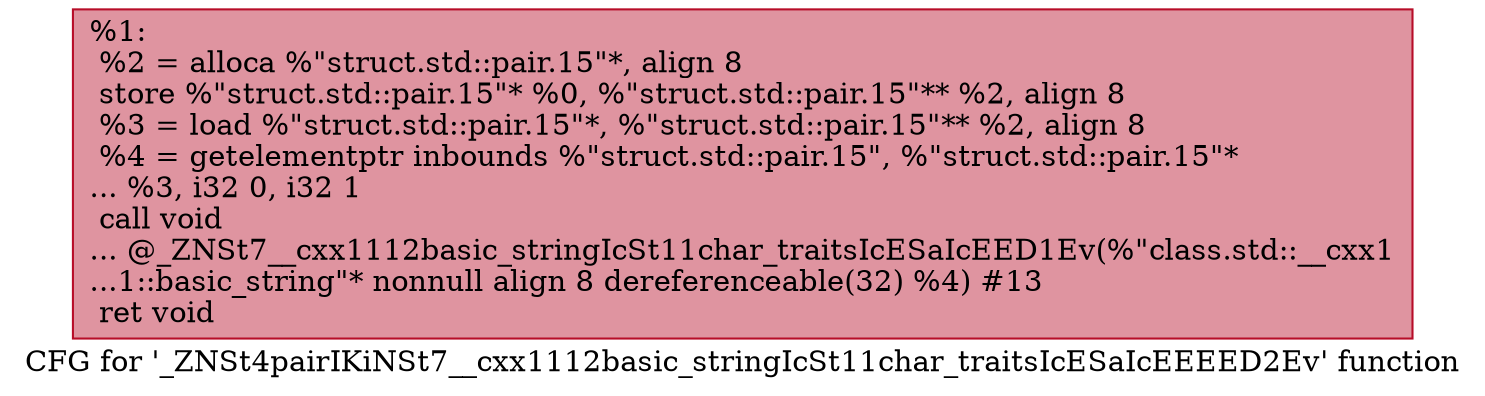 digraph "CFG for '_ZNSt4pairIKiNSt7__cxx1112basic_stringIcSt11char_traitsIcESaIcEEEED2Ev' function" {
	label="CFG for '_ZNSt4pairIKiNSt7__cxx1112basic_stringIcSt11char_traitsIcESaIcEEEED2Ev' function";

	Node0x55a8467b5890 [shape=record,color="#b70d28ff", style=filled, fillcolor="#b70d2870",label="{%1:\l  %2 = alloca %\"struct.std::pair.15\"*, align 8\l  store %\"struct.std::pair.15\"* %0, %\"struct.std::pair.15\"** %2, align 8\l  %3 = load %\"struct.std::pair.15\"*, %\"struct.std::pair.15\"** %2, align 8\l  %4 = getelementptr inbounds %\"struct.std::pair.15\", %\"struct.std::pair.15\"*\l... %3, i32 0, i32 1\l  call void\l... @_ZNSt7__cxx1112basic_stringIcSt11char_traitsIcESaIcEED1Ev(%\"class.std::__cxx1\l...1::basic_string\"* nonnull align 8 dereferenceable(32) %4) #13\l  ret void\l}"];
}
